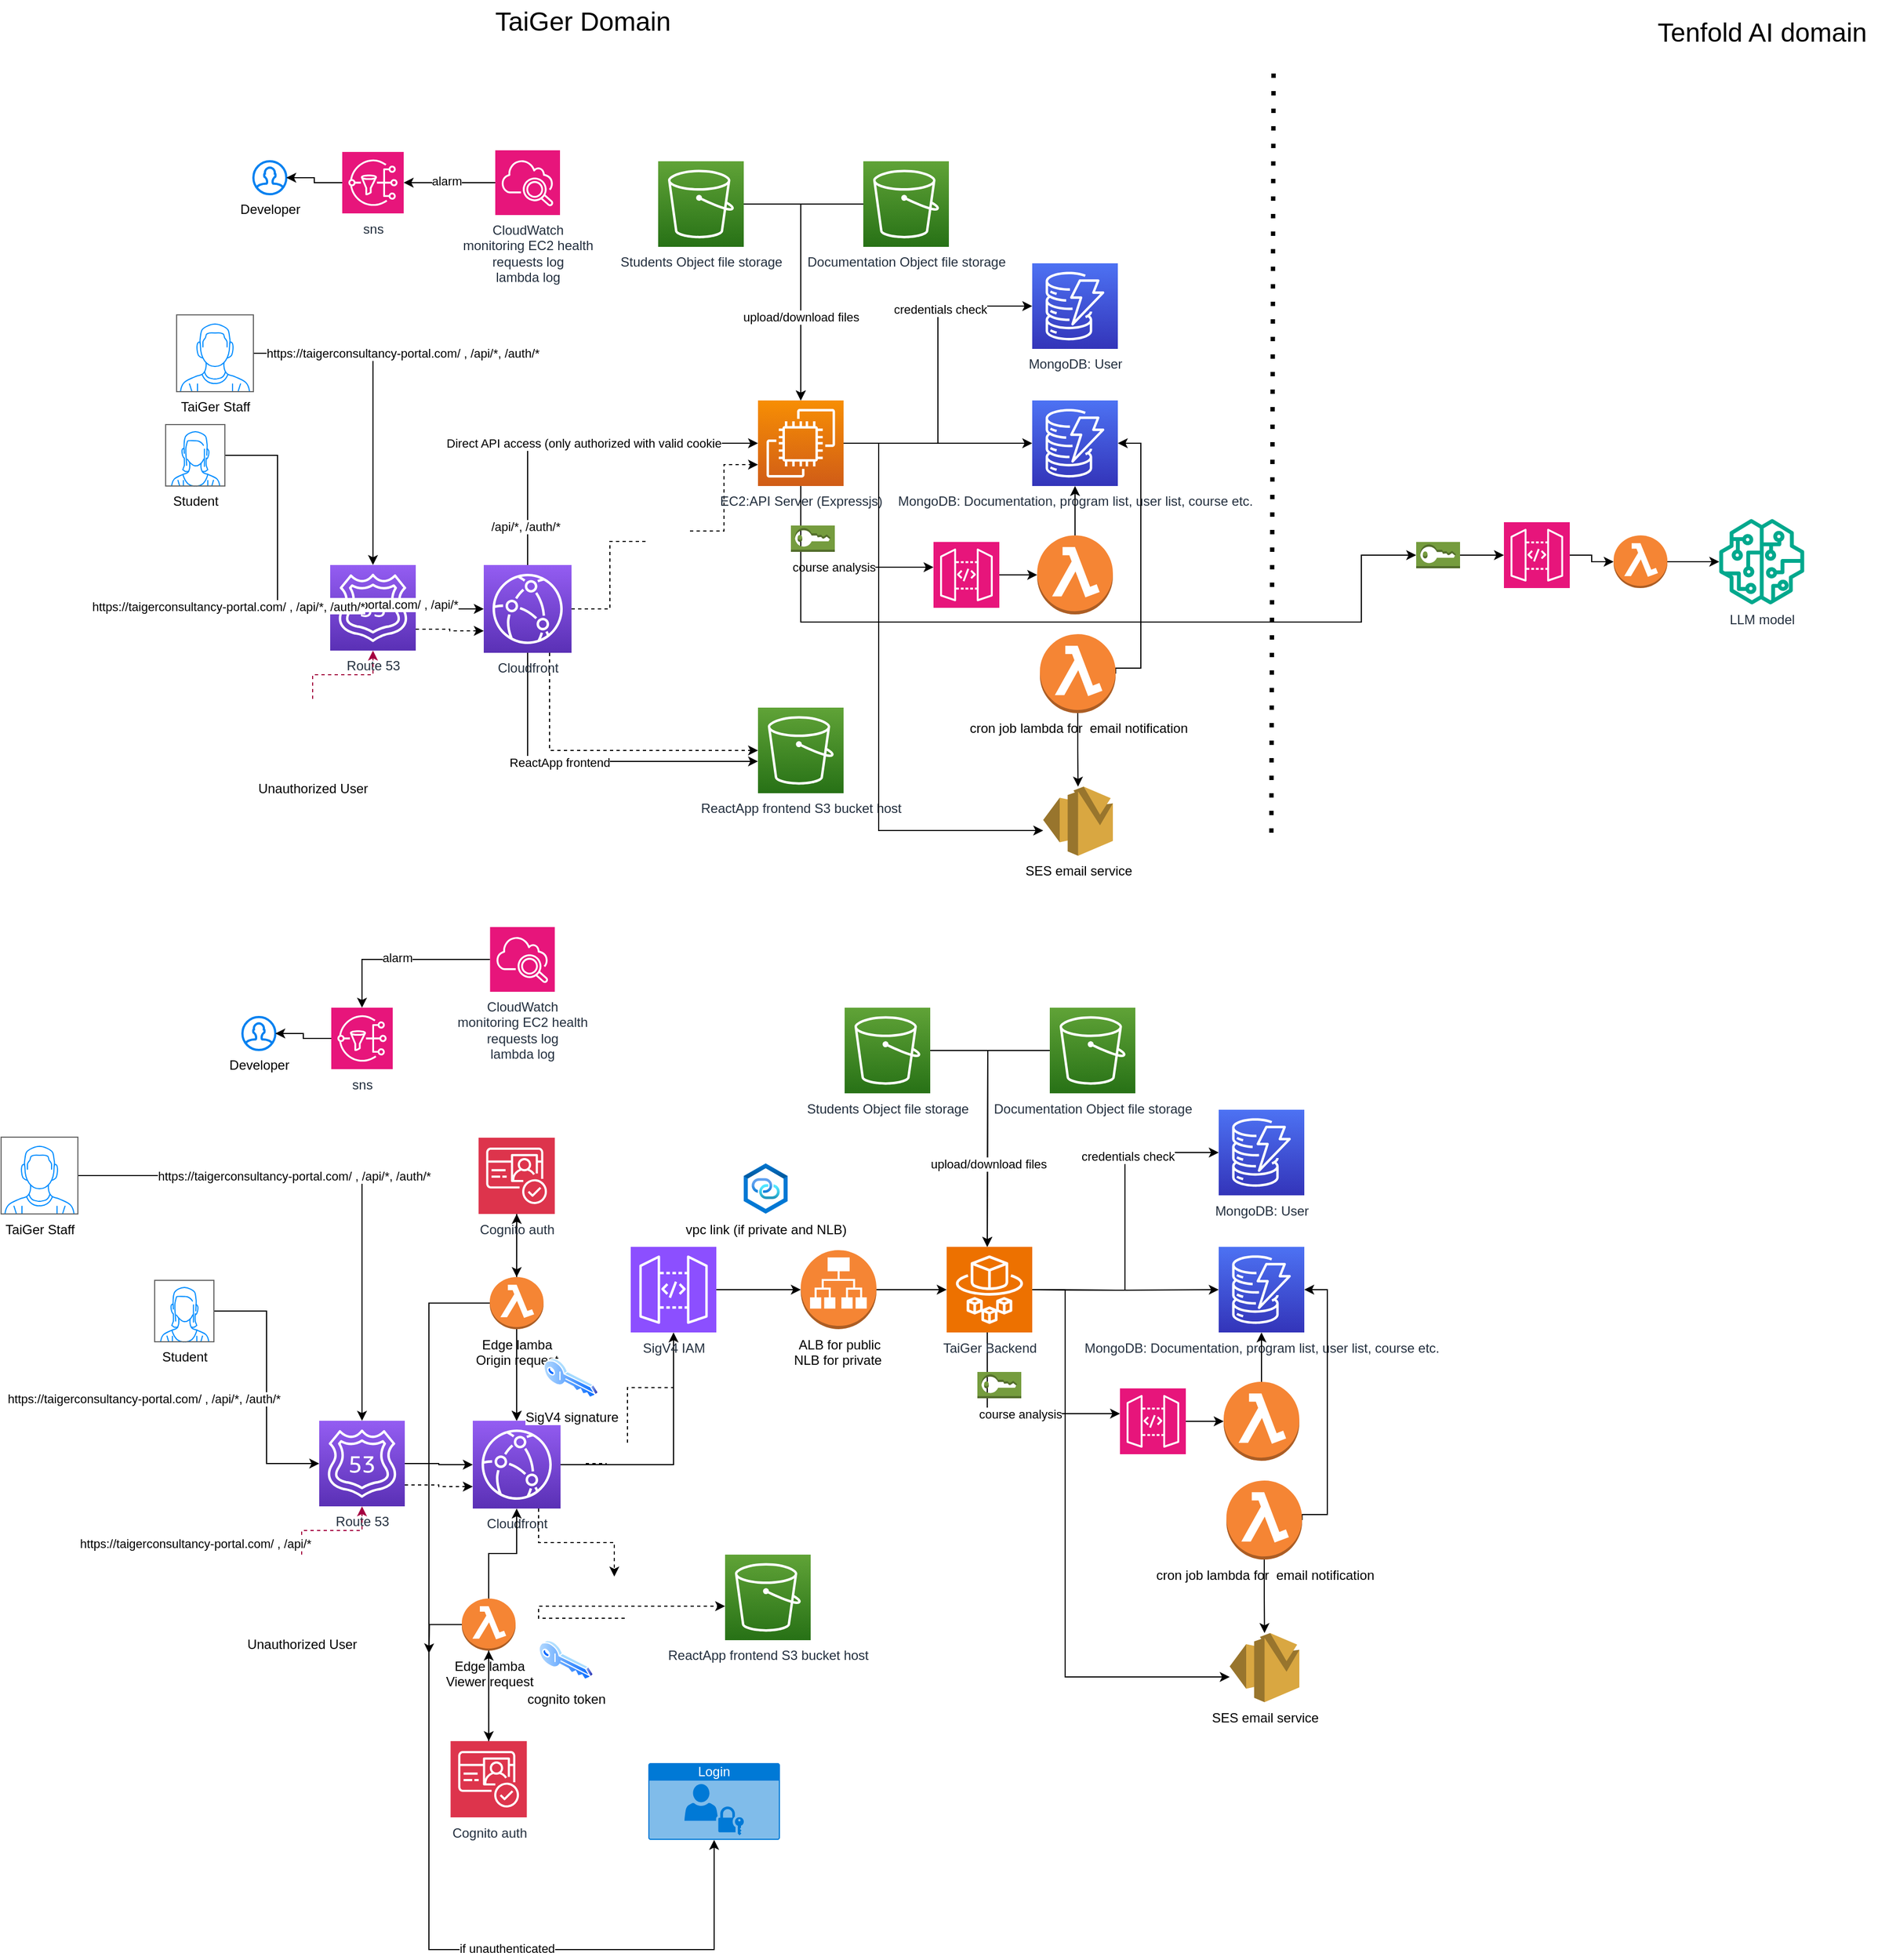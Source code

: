 <mxfile version="26.0.14">
  <diagram id="Ht1M8jgEwFfnCIfOTk4-" name="Page-1">
    <mxGraphModel dx="1687" dy="1695" grid="1" gridSize="10" guides="1" tooltips="1" connect="1" arrows="1" fold="1" page="1" pageScale="1" pageWidth="1169" pageHeight="827" math="0" shadow="0">
      <root>
        <mxCell id="0" />
        <mxCell id="1" parent="0" />
        <mxCell id="UEzPUAAOIrF-is8g5C7q-116" value="ReactApp frontend S3 bucket host" style="outlineConnect=0;fontColor=#232F3E;gradientColor=#60A337;gradientDirection=north;fillColor=#277116;strokeColor=#ffffff;dashed=0;verticalLabelPosition=bottom;verticalAlign=top;align=center;html=1;fontSize=12;fontStyle=0;aspect=fixed;shape=mxgraph.aws4.resourceIcon;resIcon=mxgraph.aws4.s3;labelBackgroundColor=#ffffff;" parent="1" vertex="1">
          <mxGeometry x="700.0" y="568" width="78" height="78" as="geometry" />
        </mxCell>
        <mxCell id="OcmlPcqPWIz-EF-BsSO0-9" style="edgeStyle=orthogonalEdgeStyle;rounded=0;orthogonalLoop=1;jettySize=auto;html=1;entryX=0;entryY=0.5;entryDx=0;entryDy=0;entryPerimeter=0;" parent="1" source="EKNRf_62j4KvlHBMA2hY-2" target="OcmlPcqPWIz-EF-BsSO0-1" edge="1">
          <mxGeometry relative="1" as="geometry">
            <Array as="points">
              <mxPoint x="490" y="328" />
              <mxPoint x="615" y="328" />
              <mxPoint x="615" y="327" />
            </Array>
          </mxGeometry>
        </mxCell>
        <mxCell id="OcmlPcqPWIz-EF-BsSO0-10" value="Direct API access (only authorized with valid cookie" style="edgeLabel;html=1;align=center;verticalAlign=middle;resizable=0;points=[];" parent="OcmlPcqPWIz-EF-BsSO0-9" vertex="1" connectable="0">
          <mxGeometry x="0.651" y="2" relative="1" as="geometry">
            <mxPoint x="-103" y="2" as="offset" />
          </mxGeometry>
        </mxCell>
        <mxCell id="OcmlPcqPWIz-EF-BsSO0-33" value="/api/*, /auth/*" style="edgeLabel;html=1;align=center;verticalAlign=middle;resizable=0;points=[];" parent="OcmlPcqPWIz-EF-BsSO0-9" vertex="1" connectable="0">
          <mxGeometry x="-0.782" y="2" relative="1" as="geometry">
            <mxPoint as="offset" />
          </mxGeometry>
        </mxCell>
        <mxCell id="OcmlPcqPWIz-EF-BsSO0-11" style="edgeStyle=orthogonalEdgeStyle;rounded=0;orthogonalLoop=1;jettySize=auto;html=1;entryX=0;entryY=0.628;entryDx=0;entryDy=0;entryPerimeter=0;" parent="1" source="EKNRf_62j4KvlHBMA2hY-2" target="UEzPUAAOIrF-is8g5C7q-116" edge="1">
          <mxGeometry relative="1" as="geometry">
            <Array as="points">
              <mxPoint x="490" y="617" />
            </Array>
          </mxGeometry>
        </mxCell>
        <mxCell id="OcmlPcqPWIz-EF-BsSO0-12" value="ReactApp frontend" style="edgeLabel;html=1;align=center;verticalAlign=middle;resizable=0;points=[];" parent="OcmlPcqPWIz-EF-BsSO0-11" vertex="1" connectable="0">
          <mxGeometry x="-0.172" y="-1" relative="1" as="geometry">
            <mxPoint as="offset" />
          </mxGeometry>
        </mxCell>
        <mxCell id="OcmlPcqPWIz-EF-BsSO0-40" style="edgeStyle=orthogonalEdgeStyle;rounded=0;orthogonalLoop=1;jettySize=auto;html=1;entryX=0;entryY=0.75;entryDx=0;entryDy=0;entryPerimeter=0;dashed=1;startArrow=none;" parent="1" source="OcmlPcqPWIz-EF-BsSO0-41" target="OcmlPcqPWIz-EF-BsSO0-1" edge="1">
          <mxGeometry relative="1" as="geometry" />
        </mxCell>
        <mxCell id="OcmlPcqPWIz-EF-BsSO0-43" style="edgeStyle=orthogonalEdgeStyle;rounded=0;orthogonalLoop=1;jettySize=auto;html=1;dashed=1;exitX=0.75;exitY=1;exitDx=0;exitDy=0;exitPerimeter=0;" parent="1" source="EKNRf_62j4KvlHBMA2hY-2" target="UEzPUAAOIrF-is8g5C7q-116" edge="1">
          <mxGeometry relative="1" as="geometry">
            <Array as="points">
              <mxPoint x="510" y="607" />
            </Array>
          </mxGeometry>
        </mxCell>
        <mxCell id="EKNRf_62j4KvlHBMA2hY-2" value="Cloudfront" style="sketch=0;points=[[0,0,0],[0.25,0,0],[0.5,0,0],[0.75,0,0],[1,0,0],[0,1,0],[0.25,1,0],[0.5,1,0],[0.75,1,0],[1,1,0],[0,0.25,0],[0,0.5,0],[0,0.75,0],[1,0.25,0],[1,0.5,0],[1,0.75,0]];outlineConnect=0;fontColor=#232F3E;gradientColor=#945DF2;gradientDirection=north;fillColor=#5A30B5;strokeColor=#ffffff;dashed=0;verticalLabelPosition=bottom;verticalAlign=top;align=center;html=1;fontSize=12;fontStyle=0;aspect=fixed;shape=mxgraph.aws4.resourceIcon;resIcon=mxgraph.aws4.cloudfront;" parent="1" vertex="1">
          <mxGeometry x="450" y="438" width="80" height="80" as="geometry" />
        </mxCell>
        <mxCell id="OcmlPcqPWIz-EF-BsSO0-14" value="" style="edgeStyle=orthogonalEdgeStyle;rounded=0;orthogonalLoop=1;jettySize=auto;html=1;" parent="1" source="EKNRf_62j4KvlHBMA2hY-9" target="EKNRf_62j4KvlHBMA2hY-2" edge="1">
          <mxGeometry relative="1" as="geometry" />
        </mxCell>
        <mxCell id="OcmlPcqPWIz-EF-BsSO0-38" style="edgeStyle=orthogonalEdgeStyle;rounded=0;orthogonalLoop=1;jettySize=auto;html=1;entryX=0;entryY=0.75;entryDx=0;entryDy=0;entryPerimeter=0;dashed=1;exitX=1;exitY=0.75;exitDx=0;exitDy=0;exitPerimeter=0;" parent="1" source="EKNRf_62j4KvlHBMA2hY-9" target="EKNRf_62j4KvlHBMA2hY-2" edge="1">
          <mxGeometry relative="1" as="geometry" />
        </mxCell>
        <mxCell id="EKNRf_62j4KvlHBMA2hY-9" value="Route 53" style="sketch=0;points=[[0,0,0],[0.25,0,0],[0.5,0,0],[0.75,0,0],[1,0,0],[0,1,0],[0.25,1,0],[0.5,1,0],[0.75,1,0],[1,1,0],[0,0.25,0],[0,0.5,0],[0,0.75,0],[1,0.25,0],[1,0.5,0],[1,0.75,0]];outlineConnect=0;fontColor=#232F3E;gradientColor=#945DF2;gradientDirection=north;fillColor=#5A30B5;strokeColor=#ffffff;dashed=0;verticalLabelPosition=bottom;verticalAlign=top;align=center;html=1;fontSize=12;fontStyle=0;aspect=fixed;shape=mxgraph.aws4.resourceIcon;resIcon=mxgraph.aws4.route_53;" parent="1" vertex="1">
          <mxGeometry x="310" y="438" width="78" height="78" as="geometry" />
        </mxCell>
        <mxCell id="EKNRf_62j4KvlHBMA2hY-10" value="MongoDB: Documentation, program list, user list, course etc." style="sketch=0;points=[[0,0,0],[0.25,0,0],[0.5,0,0],[0.75,0,0],[1,0,0],[0,1,0],[0.25,1,0],[0.5,1,0],[0.75,1,0],[1,1,0],[0,0.25,0],[0,0.5,0],[0,0.75,0],[1,0.25,0],[1,0.5,0],[1,0.75,0]];outlineConnect=0;fontColor=#232F3E;gradientColor=#4D72F3;gradientDirection=north;fillColor=#3334B9;strokeColor=#ffffff;dashed=0;verticalLabelPosition=bottom;verticalAlign=top;align=center;html=1;fontSize=12;fontStyle=0;aspect=fixed;shape=mxgraph.aws4.resourceIcon;resIcon=mxgraph.aws4.dynamodb;" parent="1" vertex="1">
          <mxGeometry x="950" y="288" width="78" height="78" as="geometry" />
        </mxCell>
        <mxCell id="EKNRf_62j4KvlHBMA2hY-16" value="MongoDB: User" style="sketch=0;points=[[0,0,0],[0.25,0,0],[0.5,0,0],[0.75,0,0],[1,0,0],[0,1,0],[0.25,1,0],[0.5,1,0],[0.75,1,0],[1,1,0],[0,0.25,0],[0,0.5,0],[0,0.75,0],[1,0.25,0],[1,0.5,0],[1,0.75,0]];outlineConnect=0;fontColor=#232F3E;gradientColor=#4D72F3;gradientDirection=north;fillColor=#3334B9;strokeColor=#ffffff;dashed=0;verticalLabelPosition=bottom;verticalAlign=top;align=center;html=1;fontSize=12;fontStyle=0;aspect=fixed;shape=mxgraph.aws4.resourceIcon;resIcon=mxgraph.aws4.dynamodb;" parent="1" vertex="1">
          <mxGeometry x="950" y="163" width="78" height="78" as="geometry" />
        </mxCell>
        <mxCell id="OcmlPcqPWIz-EF-BsSO0-19" style="edgeStyle=orthogonalEdgeStyle;rounded=0;orthogonalLoop=1;jettySize=auto;html=1;entryX=0;entryY=0.5;entryDx=0;entryDy=0;entryPerimeter=0;" parent="1" source="OcmlPcqPWIz-EF-BsSO0-1" target="EKNRf_62j4KvlHBMA2hY-16" edge="1">
          <mxGeometry relative="1" as="geometry" />
        </mxCell>
        <mxCell id="OcmlPcqPWIz-EF-BsSO0-27" value="credentials check" style="edgeLabel;html=1;align=center;verticalAlign=middle;resizable=0;points=[];" parent="OcmlPcqPWIz-EF-BsSO0-19" vertex="1" connectable="0">
          <mxGeometry x="0.4" y="-2" relative="1" as="geometry">
            <mxPoint as="offset" />
          </mxGeometry>
        </mxCell>
        <mxCell id="OcmlPcqPWIz-EF-BsSO0-20" style="edgeStyle=orthogonalEdgeStyle;rounded=0;orthogonalLoop=1;jettySize=auto;html=1;" parent="1" source="OcmlPcqPWIz-EF-BsSO0-1" target="EKNRf_62j4KvlHBMA2hY-10" edge="1">
          <mxGeometry relative="1" as="geometry" />
        </mxCell>
        <mxCell id="5kA2p8kBiwWcajlCH3lN-9" style="edgeStyle=orthogonalEdgeStyle;rounded=0;orthogonalLoop=1;jettySize=auto;html=1;" parent="1" source="OcmlPcqPWIz-EF-BsSO0-1" target="5kA2p8kBiwWcajlCH3lN-6" edge="1">
          <mxGeometry relative="1" as="geometry">
            <Array as="points">
              <mxPoint x="739" y="440" />
            </Array>
          </mxGeometry>
        </mxCell>
        <mxCell id="5kA2p8kBiwWcajlCH3lN-11" value="course analysis" style="edgeLabel;html=1;align=center;verticalAlign=middle;resizable=0;points=[];" parent="5kA2p8kBiwWcajlCH3lN-9" vertex="1" connectable="0">
          <mxGeometry x="0.061" relative="1" as="geometry">
            <mxPoint as="offset" />
          </mxGeometry>
        </mxCell>
        <mxCell id="5kA2p8kBiwWcajlCH3lN-21" style="edgeStyle=orthogonalEdgeStyle;rounded=0;orthogonalLoop=1;jettySize=auto;html=1;" parent="1" source="OcmlPcqPWIz-EF-BsSO0-1" target="5kA2p8kBiwWcajlCH3lN-20" edge="1">
          <mxGeometry relative="1" as="geometry">
            <Array as="points">
              <mxPoint x="739" y="490" />
              <mxPoint x="1250" y="490" />
              <mxPoint x="1250" y="429" />
            </Array>
          </mxGeometry>
        </mxCell>
        <mxCell id="OcmlPcqPWIz-EF-BsSO0-1" value="EC2:API Server (Expressjs)" style="sketch=0;points=[[0,0,0],[0.25,0,0],[0.5,0,0],[0.75,0,0],[1,0,0],[0,1,0],[0.25,1,0],[0.5,1,0],[0.75,1,0],[1,1,0],[0,0.25,0],[0,0.5,0],[0,0.75,0],[1,0.25,0],[1,0.5,0],[1,0.75,0]];outlineConnect=0;fontColor=#232F3E;gradientColor=#F78E04;gradientDirection=north;fillColor=#D05C17;strokeColor=#ffffff;dashed=0;verticalLabelPosition=bottom;verticalAlign=top;align=center;html=1;fontSize=12;fontStyle=0;aspect=fixed;shape=mxgraph.aws4.resourceIcon;resIcon=mxgraph.aws4.ec2;" parent="1" vertex="1">
          <mxGeometry x="700" y="288" width="78" height="78" as="geometry" />
        </mxCell>
        <mxCell id="OcmlPcqPWIz-EF-BsSO0-16" style="rounded=0;orthogonalLoop=1;jettySize=auto;html=1;fillColor=#d80073;strokeColor=#A50040;edgeStyle=orthogonalEdgeStyle;dashed=1;" parent="1" source="OcmlPcqPWIz-EF-BsSO0-37" target="EKNRf_62j4KvlHBMA2hY-9" edge="1">
          <mxGeometry relative="1" as="geometry">
            <mxPoint x="200" y="658" as="sourcePoint" />
          </mxGeometry>
        </mxCell>
        <mxCell id="OcmlPcqPWIz-EF-BsSO0-30" value="https://taigerconsultancy-portal.com/ , /api/*" style="edgeLabel;html=1;align=center;verticalAlign=middle;resizable=0;points=[];" parent="OcmlPcqPWIz-EF-BsSO0-16" vertex="1" connectable="0">
          <mxGeometry x="-0.223" y="-2" relative="1" as="geometry">
            <mxPoint x="10" y="-66" as="offset" />
          </mxGeometry>
        </mxCell>
        <mxCell id="OcmlPcqPWIz-EF-BsSO0-15" style="edgeStyle=orthogonalEdgeStyle;rounded=0;orthogonalLoop=1;jettySize=auto;html=1;entryX=0.5;entryY=0;entryDx=0;entryDy=0;entryPerimeter=0;" parent="1" source="OcmlPcqPWIz-EF-BsSO0-4" target="EKNRf_62j4KvlHBMA2hY-9" edge="1">
          <mxGeometry relative="1" as="geometry" />
        </mxCell>
        <mxCell id="OcmlPcqPWIz-EF-BsSO0-28" value="https://taigerconsultancy-portal.com/ , /api/*, /auth/*" style="edgeLabel;html=1;align=center;verticalAlign=middle;resizable=0;points=[];" parent="OcmlPcqPWIz-EF-BsSO0-15" vertex="1" connectable="0">
          <mxGeometry x="-0.324" relative="1" as="geometry">
            <mxPoint x="34" as="offset" />
          </mxGeometry>
        </mxCell>
        <mxCell id="OcmlPcqPWIz-EF-BsSO0-4" value="TaiGer Staff" style="verticalLabelPosition=bottom;shadow=0;dashed=0;align=center;html=1;verticalAlign=top;strokeWidth=1;shape=mxgraph.mockup.containers.userMale;strokeColor=#666666;strokeColor2=#008cff;" parent="1" vertex="1">
          <mxGeometry x="170" y="210" width="70" height="70" as="geometry" />
        </mxCell>
        <mxCell id="OcmlPcqPWIz-EF-BsSO0-13" value="" style="edgeStyle=orthogonalEdgeStyle;rounded=0;orthogonalLoop=1;jettySize=auto;html=1;entryX=0;entryY=0.5;entryDx=0;entryDy=0;entryPerimeter=0;" parent="1" source="OcmlPcqPWIz-EF-BsSO0-5" target="EKNRf_62j4KvlHBMA2hY-9" edge="1">
          <mxGeometry relative="1" as="geometry">
            <mxPoint x="20" y="518" as="sourcePoint" />
            <mxPoint x="210" y="597" as="targetPoint" />
          </mxGeometry>
        </mxCell>
        <mxCell id="OcmlPcqPWIz-EF-BsSO0-29" value="https://taigerconsultancy-portal.com/ , /api/*, /auth/*" style="edgeLabel;html=1;align=center;verticalAlign=middle;resizable=0;points=[];" parent="OcmlPcqPWIz-EF-BsSO0-13" vertex="1" connectable="0">
          <mxGeometry x="-0.261" y="-2" relative="1" as="geometry">
            <mxPoint x="-43" y="99" as="offset" />
          </mxGeometry>
        </mxCell>
        <mxCell id="OcmlPcqPWIz-EF-BsSO0-5" value="Student" style="verticalLabelPosition=bottom;shadow=0;dashed=0;align=center;html=1;verticalAlign=top;strokeWidth=1;shape=mxgraph.mockup.containers.userFemale;strokeColor=#666666;strokeColor2=#008cff;" parent="1" vertex="1">
          <mxGeometry x="160" y="310" width="54" height="56" as="geometry" />
        </mxCell>
        <mxCell id="OcmlPcqPWIz-EF-BsSO0-24" style="edgeStyle=orthogonalEdgeStyle;rounded=0;orthogonalLoop=1;jettySize=auto;html=1;" parent="1" source="OcmlPcqPWIz-EF-BsSO0-21" target="OcmlPcqPWIz-EF-BsSO0-1" edge="1">
          <mxGeometry relative="1" as="geometry" />
        </mxCell>
        <mxCell id="OcmlPcqPWIz-EF-BsSO0-21" value="Students Object file storage" style="outlineConnect=0;fontColor=#232F3E;gradientColor=#60A337;gradientDirection=north;fillColor=#277116;strokeColor=#ffffff;dashed=0;verticalLabelPosition=bottom;verticalAlign=top;align=center;html=1;fontSize=12;fontStyle=0;aspect=fixed;shape=mxgraph.aws4.resourceIcon;resIcon=mxgraph.aws4.s3;labelBackgroundColor=#ffffff;" parent="1" vertex="1">
          <mxGeometry x="609.0" y="70" width="78" height="78" as="geometry" />
        </mxCell>
        <mxCell id="OcmlPcqPWIz-EF-BsSO0-32" style="edgeStyle=orthogonalEdgeStyle;rounded=0;orthogonalLoop=1;jettySize=auto;html=1;" parent="1" source="OcmlPcqPWIz-EF-BsSO0-31" target="OcmlPcqPWIz-EF-BsSO0-1" edge="1">
          <mxGeometry relative="1" as="geometry" />
        </mxCell>
        <mxCell id="OcmlPcqPWIz-EF-BsSO0-35" value="upload/download files" style="edgeLabel;html=1;align=center;verticalAlign=middle;resizable=0;points=[];" parent="OcmlPcqPWIz-EF-BsSO0-32" vertex="1" connectable="0">
          <mxGeometry x="0.125" y="-3" relative="1" as="geometry">
            <mxPoint x="3" y="27" as="offset" />
          </mxGeometry>
        </mxCell>
        <mxCell id="OcmlPcqPWIz-EF-BsSO0-31" value="Documentation Object file storage" style="outlineConnect=0;fontColor=#232F3E;gradientColor=#60A337;gradientDirection=north;fillColor=#277116;strokeColor=#ffffff;dashed=0;verticalLabelPosition=bottom;verticalAlign=top;align=center;html=1;fontSize=12;fontStyle=0;aspect=fixed;shape=mxgraph.aws4.resourceIcon;resIcon=mxgraph.aws4.s3;labelBackgroundColor=#ffffff;" parent="1" vertex="1">
          <mxGeometry x="796.0" y="70" width="78" height="78" as="geometry" />
        </mxCell>
        <mxCell id="OcmlPcqPWIz-EF-BsSO0-37" value="Unauthorized User" style="shape=image;html=1;verticalAlign=top;verticalLabelPosition=bottom;labelBackgroundColor=#ffffff;imageAspect=0;aspect=fixed;image=https://cdn0.iconfinder.com/data/icons/kameleon-free-pack/110/Hacker-128.png" parent="1" vertex="1">
          <mxGeometry x="260" y="560" width="68" height="68" as="geometry" />
        </mxCell>
        <mxCell id="OcmlPcqPWIz-EF-BsSO0-41" value="" style="shape=image;html=1;verticalAlign=top;verticalLabelPosition=bottom;labelBackgroundColor=#ffffff;imageAspect=0;aspect=fixed;image=https://cdn0.iconfinder.com/data/icons/security-double-color-red-and-black-vol-1/52/block__stop__private__blocked-128.png" parent="1" vertex="1">
          <mxGeometry x="600" y="388" width="38" height="38" as="geometry" />
        </mxCell>
        <mxCell id="OcmlPcqPWIz-EF-BsSO0-42" value="" style="edgeStyle=orthogonalEdgeStyle;rounded=0;orthogonalLoop=1;jettySize=auto;html=1;entryX=0;entryY=0.75;entryDx=0;entryDy=0;entryPerimeter=0;dashed=1;endArrow=none;" parent="1" source="EKNRf_62j4KvlHBMA2hY-2" target="OcmlPcqPWIz-EF-BsSO0-41" edge="1">
          <mxGeometry relative="1" as="geometry">
            <mxPoint x="530" y="478" as="sourcePoint" />
            <mxPoint x="700" y="346.5" as="targetPoint" />
          </mxGeometry>
        </mxCell>
        <mxCell id="5kA2p8kBiwWcajlCH3lN-4" value="" style="edgeStyle=orthogonalEdgeStyle;rounded=0;orthogonalLoop=1;jettySize=auto;html=1;" parent="1" source="5kA2p8kBiwWcajlCH3lN-1" target="EKNRf_62j4KvlHBMA2hY-10" edge="1">
          <mxGeometry relative="1" as="geometry" />
        </mxCell>
        <mxCell id="5kA2p8kBiwWcajlCH3lN-1" value="" style="outlineConnect=0;dashed=0;verticalLabelPosition=bottom;verticalAlign=top;align=center;html=1;shape=mxgraph.aws3.lambda_function;fillColor=#F58534;gradientColor=none;" parent="1" vertex="1">
          <mxGeometry x="954.5" y="411" width="69" height="72" as="geometry" />
        </mxCell>
        <mxCell id="5kA2p8kBiwWcajlCH3lN-14" style="edgeStyle=orthogonalEdgeStyle;rounded=0;orthogonalLoop=1;jettySize=auto;html=1;exitX=1;exitY=0.5;exitDx=0;exitDy=0;exitPerimeter=0;" parent="1" source="5kA2p8kBiwWcajlCH3lN-5" target="EKNRf_62j4KvlHBMA2hY-10" edge="1">
          <mxGeometry relative="1" as="geometry">
            <Array as="points">
              <mxPoint x="1049" y="532" />
              <mxPoint x="1049" y="327" />
            </Array>
          </mxGeometry>
        </mxCell>
        <mxCell id="5kA2p8kBiwWcajlCH3lN-34" value="" style="edgeStyle=orthogonalEdgeStyle;rounded=0;orthogonalLoop=1;jettySize=auto;html=1;" parent="1" source="5kA2p8kBiwWcajlCH3lN-5" target="5kA2p8kBiwWcajlCH3lN-32" edge="1">
          <mxGeometry relative="1" as="geometry" />
        </mxCell>
        <mxCell id="5kA2p8kBiwWcajlCH3lN-5" value="cron job lambda for&amp;nbsp; email notification&lt;div&gt;&lt;br&gt;&lt;/div&gt;" style="outlineConnect=0;dashed=0;verticalLabelPosition=bottom;verticalAlign=top;align=center;html=1;shape=mxgraph.aws3.lambda_function;fillColor=#F58534;gradientColor=none;" parent="1" vertex="1">
          <mxGeometry x="957" y="501" width="69" height="72" as="geometry" />
        </mxCell>
        <mxCell id="5kA2p8kBiwWcajlCH3lN-10" style="edgeStyle=orthogonalEdgeStyle;rounded=0;orthogonalLoop=1;jettySize=auto;html=1;" parent="1" source="5kA2p8kBiwWcajlCH3lN-6" target="5kA2p8kBiwWcajlCH3lN-1" edge="1">
          <mxGeometry relative="1" as="geometry" />
        </mxCell>
        <mxCell id="5kA2p8kBiwWcajlCH3lN-6" value="" style="sketch=0;points=[[0,0,0],[0.25,0,0],[0.5,0,0],[0.75,0,0],[1,0,0],[0,1,0],[0.25,1,0],[0.5,1,0],[0.75,1,0],[1,1,0],[0,0.25,0],[0,0.5,0],[0,0.75,0],[1,0.25,0],[1,0.5,0],[1,0.75,0]];outlineConnect=0;fontColor=#232F3E;fillColor=#E7157B;strokeColor=#ffffff;dashed=0;verticalLabelPosition=bottom;verticalAlign=top;align=center;html=1;fontSize=12;fontStyle=0;aspect=fixed;shape=mxgraph.aws4.resourceIcon;resIcon=mxgraph.aws4.api_gateway;" parent="1" vertex="1">
          <mxGeometry x="860" y="417" width="60" height="60" as="geometry" />
        </mxCell>
        <mxCell id="5kA2p8kBiwWcajlCH3lN-33" style="edgeStyle=orthogonalEdgeStyle;rounded=0;orthogonalLoop=1;jettySize=auto;html=1;" parent="1" source="OcmlPcqPWIz-EF-BsSO0-1" target="5kA2p8kBiwWcajlCH3lN-32" edge="1">
          <mxGeometry relative="1" as="geometry">
            <Array as="points">
              <mxPoint x="810" y="327" />
              <mxPoint x="810" y="680" />
            </Array>
          </mxGeometry>
        </mxCell>
        <mxCell id="5kA2p8kBiwWcajlCH3lN-12" value="" style="outlineConnect=0;dashed=0;verticalLabelPosition=bottom;verticalAlign=top;align=center;html=1;shape=mxgraph.aws3.sts;fillColor=#759C3E;gradientColor=none;" parent="1" vertex="1">
          <mxGeometry x="730" y="402" width="40" height="24" as="geometry" />
        </mxCell>
        <mxCell id="5kA2p8kBiwWcajlCH3lN-15" value="" style="endArrow=none;dashed=1;html=1;dashPattern=1 3;strokeWidth=4;rounded=0;" parent="1" edge="1">
          <mxGeometry width="50" height="50" relative="1" as="geometry">
            <mxPoint x="1168" y="682" as="sourcePoint" />
            <mxPoint x="1170" y="-20" as="targetPoint" />
          </mxGeometry>
        </mxCell>
        <mxCell id="5kA2p8kBiwWcajlCH3lN-16" value="&lt;font style=&quot;font-size: 24px;&quot;&gt;TaiGer Domain&lt;/font&gt;" style="text;html=1;align=center;verticalAlign=middle;resizable=0;points=[];autosize=1;strokeColor=none;fillColor=none;" parent="1" vertex="1">
          <mxGeometry x="450" y="-77" width="180" height="40" as="geometry" />
        </mxCell>
        <mxCell id="5kA2p8kBiwWcajlCH3lN-17" value="&lt;font style=&quot;font-size: 24px;&quot;&gt;Tenfold AI domain&lt;/font&gt;" style="text;html=1;align=center;verticalAlign=middle;resizable=0;points=[];autosize=1;strokeColor=none;fillColor=none;" parent="1" vertex="1">
          <mxGeometry x="1510" y="-67" width="210" height="40" as="geometry" />
        </mxCell>
        <mxCell id="5kA2p8kBiwWcajlCH3lN-29" value="" style="edgeStyle=orthogonalEdgeStyle;rounded=0;orthogonalLoop=1;jettySize=auto;html=1;" parent="1" source="5kA2p8kBiwWcajlCH3lN-20" target="5kA2p8kBiwWcajlCH3lN-23" edge="1">
          <mxGeometry relative="1" as="geometry" />
        </mxCell>
        <mxCell id="5kA2p8kBiwWcajlCH3lN-20" value="" style="outlineConnect=0;dashed=0;verticalLabelPosition=bottom;verticalAlign=top;align=center;html=1;shape=mxgraph.aws3.sts;fillColor=#759C3E;gradientColor=none;" parent="1" vertex="1">
          <mxGeometry x="1300" y="417" width="40" height="24" as="geometry" />
        </mxCell>
        <mxCell id="5kA2p8kBiwWcajlCH3lN-27" value="" style="edgeStyle=orthogonalEdgeStyle;rounded=0;orthogonalLoop=1;jettySize=auto;html=1;" parent="1" source="5kA2p8kBiwWcajlCH3lN-23" target="5kA2p8kBiwWcajlCH3lN-25" edge="1">
          <mxGeometry relative="1" as="geometry" />
        </mxCell>
        <mxCell id="5kA2p8kBiwWcajlCH3lN-23" value="" style="sketch=0;points=[[0,0,0],[0.25,0,0],[0.5,0,0],[0.75,0,0],[1,0,0],[0,1,0],[0.25,1,0],[0.5,1,0],[0.75,1,0],[1,1,0],[0,0.25,0],[0,0.5,0],[0,0.75,0],[1,0.25,0],[1,0.5,0],[1,0.75,0]];outlineConnect=0;fontColor=#232F3E;fillColor=#E7157B;strokeColor=#ffffff;dashed=0;verticalLabelPosition=bottom;verticalAlign=top;align=center;html=1;fontSize=12;fontStyle=0;aspect=fixed;shape=mxgraph.aws4.resourceIcon;resIcon=mxgraph.aws4.api_gateway;" parent="1" vertex="1">
          <mxGeometry x="1380" y="399" width="60" height="60" as="geometry" />
        </mxCell>
        <mxCell id="5kA2p8kBiwWcajlCH3lN-30" value="" style="edgeStyle=orthogonalEdgeStyle;rounded=0;orthogonalLoop=1;jettySize=auto;html=1;" parent="1" source="5kA2p8kBiwWcajlCH3lN-25" target="5kA2p8kBiwWcajlCH3lN-26" edge="1">
          <mxGeometry relative="1" as="geometry" />
        </mxCell>
        <mxCell id="5kA2p8kBiwWcajlCH3lN-25" value="" style="outlineConnect=0;dashed=0;verticalLabelPosition=bottom;verticalAlign=top;align=center;html=1;shape=mxgraph.aws3.lambda_function;fillColor=#F58534;gradientColor=none;" parent="1" vertex="1">
          <mxGeometry x="1480" y="411" width="49" height="48" as="geometry" />
        </mxCell>
        <mxCell id="5kA2p8kBiwWcajlCH3lN-26" value="LLM model&lt;div&gt;&lt;br&gt;&lt;/div&gt;" style="sketch=0;outlineConnect=0;fontColor=#232F3E;gradientColor=none;fillColor=#01A88D;strokeColor=none;dashed=0;verticalLabelPosition=bottom;verticalAlign=top;align=center;html=1;fontSize=12;fontStyle=0;aspect=fixed;pointerEvents=1;shape=mxgraph.aws4.sagemaker_model;" parent="1" vertex="1">
          <mxGeometry x="1576" y="396" width="78" height="78" as="geometry" />
        </mxCell>
        <mxCell id="5kA2p8kBiwWcajlCH3lN-37" value="" style="edgeStyle=orthogonalEdgeStyle;rounded=0;orthogonalLoop=1;jettySize=auto;html=1;" parent="1" source="5kA2p8kBiwWcajlCH3lN-31" target="5kA2p8kBiwWcajlCH3lN-36" edge="1">
          <mxGeometry relative="1" as="geometry" />
        </mxCell>
        <mxCell id="5kA2p8kBiwWcajlCH3lN-38" value="alarm" style="edgeLabel;html=1;align=center;verticalAlign=middle;resizable=0;points=[];" parent="5kA2p8kBiwWcajlCH3lN-37" vertex="1" connectable="0">
          <mxGeometry x="0.06" y="-2" relative="1" as="geometry">
            <mxPoint as="offset" />
          </mxGeometry>
        </mxCell>
        <mxCell id="5kA2p8kBiwWcajlCH3lN-31" value="CloudWatch&lt;div&gt;monitoring EC2 health&lt;/div&gt;&lt;div&gt;requests log&lt;/div&gt;&lt;div&gt;lambda log&lt;/div&gt;" style="sketch=0;points=[[0,0,0],[0.25,0,0],[0.5,0,0],[0.75,0,0],[1,0,0],[0,1,0],[0.25,1,0],[0.5,1,0],[0.75,1,0],[1,1,0],[0,0.25,0],[0,0.5,0],[0,0.75,0],[1,0.25,0],[1,0.5,0],[1,0.75,0]];points=[[0,0,0],[0.25,0,0],[0.5,0,0],[0.75,0,0],[1,0,0],[0,1,0],[0.25,1,0],[0.5,1,0],[0.75,1,0],[1,1,0],[0,0.25,0],[0,0.5,0],[0,0.75,0],[1,0.25,0],[1,0.5,0],[1,0.75,0]];outlineConnect=0;fontColor=#232F3E;fillColor=#E7157B;strokeColor=#ffffff;dashed=0;verticalLabelPosition=bottom;verticalAlign=top;align=center;html=1;fontSize=12;fontStyle=0;aspect=fixed;shape=mxgraph.aws4.resourceIcon;resIcon=mxgraph.aws4.cloudwatch_2;" parent="1" vertex="1">
          <mxGeometry x="460.5" y="60" width="59" height="59" as="geometry" />
        </mxCell>
        <mxCell id="5kA2p8kBiwWcajlCH3lN-32" value="SES email service&lt;div&gt;&lt;br&gt;&lt;/div&gt;" style="outlineConnect=0;dashed=0;verticalLabelPosition=bottom;verticalAlign=top;align=center;html=1;shape=mxgraph.aws3.ses;fillColor=#D9A741;gradientColor=none;" parent="1" vertex="1">
          <mxGeometry x="960" y="640" width="63.5" height="63" as="geometry" />
        </mxCell>
        <mxCell id="5kA2p8kBiwWcajlCH3lN-35" value="Developer" style="html=1;verticalLabelPosition=bottom;align=center;labelBackgroundColor=#ffffff;verticalAlign=top;strokeWidth=2;strokeColor=#0080F0;shadow=0;dashed=0;shape=mxgraph.ios7.icons.user;" parent="1" vertex="1">
          <mxGeometry x="240" y="70" width="30" height="30" as="geometry" />
        </mxCell>
        <mxCell id="5kA2p8kBiwWcajlCH3lN-39" value="" style="edgeStyle=orthogonalEdgeStyle;rounded=0;orthogonalLoop=1;jettySize=auto;html=1;" parent="1" source="5kA2p8kBiwWcajlCH3lN-36" target="5kA2p8kBiwWcajlCH3lN-35" edge="1">
          <mxGeometry relative="1" as="geometry" />
        </mxCell>
        <mxCell id="5kA2p8kBiwWcajlCH3lN-36" value="sns&lt;div&gt;&lt;br&gt;&lt;/div&gt;" style="sketch=0;points=[[0,0,0],[0.25,0,0],[0.5,0,0],[0.75,0,0],[1,0,0],[0,1,0],[0.25,1,0],[0.5,1,0],[0.75,1,0],[1,1,0],[0,0.25,0],[0,0.5,0],[0,0.75,0],[1,0.25,0],[1,0.5,0],[1,0.75,0]];outlineConnect=0;fontColor=#232F3E;fillColor=#E7157B;strokeColor=#ffffff;dashed=0;verticalLabelPosition=bottom;verticalAlign=top;align=center;html=1;fontSize=12;fontStyle=0;aspect=fixed;shape=mxgraph.aws4.resourceIcon;resIcon=mxgraph.aws4.sns;" parent="1" vertex="1">
          <mxGeometry x="321" y="61.5" width="56" height="56" as="geometry" />
        </mxCell>
        <mxCell id="gZ7TdHpaOGm3EWB-BkZq-1" value="ReactApp frontend S3 bucket host" style="outlineConnect=0;fontColor=#232F3E;gradientColor=#60A337;gradientDirection=north;fillColor=#277116;strokeColor=#ffffff;dashed=0;verticalLabelPosition=bottom;verticalAlign=top;align=center;html=1;fontSize=12;fontStyle=0;aspect=fixed;shape=mxgraph.aws4.resourceIcon;resIcon=mxgraph.aws4.s3;labelBackgroundColor=#ffffff;" vertex="1" parent="1">
          <mxGeometry x="670.0" y="1340" width="78" height="78" as="geometry" />
        </mxCell>
        <mxCell id="gZ7TdHpaOGm3EWB-BkZq-8" style="edgeStyle=orthogonalEdgeStyle;rounded=0;orthogonalLoop=1;jettySize=auto;html=1;dashed=1;exitX=0.75;exitY=1;exitDx=0;exitDy=0;exitPerimeter=0;" edge="1" parent="1" source="gZ7TdHpaOGm3EWB-BkZq-80" target="gZ7TdHpaOGm3EWB-BkZq-1">
          <mxGeometry relative="1" as="geometry">
            <Array as="points">
              <mxPoint x="500" y="1387" />
            </Array>
          </mxGeometry>
        </mxCell>
        <mxCell id="gZ7TdHpaOGm3EWB-BkZq-63" style="edgeStyle=orthogonalEdgeStyle;rounded=0;orthogonalLoop=1;jettySize=auto;html=1;" edge="1" parent="1" source="gZ7TdHpaOGm3EWB-BkZq-9" target="gZ7TdHpaOGm3EWB-BkZq-56">
          <mxGeometry relative="1" as="geometry" />
        </mxCell>
        <mxCell id="gZ7TdHpaOGm3EWB-BkZq-9" value="Cloudfront" style="sketch=0;points=[[0,0,0],[0.25,0,0],[0.5,0,0],[0.75,0,0],[1,0,0],[0,1,0],[0.25,1,0],[0.5,1,0],[0.75,1,0],[1,1,0],[0,0.25,0],[0,0.5,0],[0,0.75,0],[1,0.25,0],[1,0.5,0],[1,0.75,0]];outlineConnect=0;fontColor=#232F3E;gradientColor=#945DF2;gradientDirection=north;fillColor=#5A30B5;strokeColor=#ffffff;dashed=0;verticalLabelPosition=bottom;verticalAlign=top;align=center;html=1;fontSize=12;fontStyle=0;aspect=fixed;shape=mxgraph.aws4.resourceIcon;resIcon=mxgraph.aws4.cloudfront;" vertex="1" parent="1">
          <mxGeometry x="440" y="1218" width="80" height="80" as="geometry" />
        </mxCell>
        <mxCell id="gZ7TdHpaOGm3EWB-BkZq-10" value="" style="edgeStyle=orthogonalEdgeStyle;rounded=0;orthogonalLoop=1;jettySize=auto;html=1;" edge="1" parent="1" source="gZ7TdHpaOGm3EWB-BkZq-12" target="gZ7TdHpaOGm3EWB-BkZq-9">
          <mxGeometry relative="1" as="geometry" />
        </mxCell>
        <mxCell id="gZ7TdHpaOGm3EWB-BkZq-11" style="edgeStyle=orthogonalEdgeStyle;rounded=0;orthogonalLoop=1;jettySize=auto;html=1;entryX=0;entryY=0.75;entryDx=0;entryDy=0;entryPerimeter=0;dashed=1;exitX=1;exitY=0.75;exitDx=0;exitDy=0;exitPerimeter=0;" edge="1" parent="1" source="gZ7TdHpaOGm3EWB-BkZq-12" target="gZ7TdHpaOGm3EWB-BkZq-9">
          <mxGeometry relative="1" as="geometry" />
        </mxCell>
        <mxCell id="gZ7TdHpaOGm3EWB-BkZq-12" value="Route 53" style="sketch=0;points=[[0,0,0],[0.25,0,0],[0.5,0,0],[0.75,0,0],[1,0,0],[0,1,0],[0.25,1,0],[0.5,1,0],[0.75,1,0],[1,1,0],[0,0.25,0],[0,0.5,0],[0,0.75,0],[1,0.25,0],[1,0.5,0],[1,0.75,0]];outlineConnect=0;fontColor=#232F3E;gradientColor=#945DF2;gradientDirection=north;fillColor=#5A30B5;strokeColor=#ffffff;dashed=0;verticalLabelPosition=bottom;verticalAlign=top;align=center;html=1;fontSize=12;fontStyle=0;aspect=fixed;shape=mxgraph.aws4.resourceIcon;resIcon=mxgraph.aws4.route_53;" vertex="1" parent="1">
          <mxGeometry x="300" y="1218" width="78" height="78" as="geometry" />
        </mxCell>
        <mxCell id="gZ7TdHpaOGm3EWB-BkZq-13" value="MongoDB: Documentation, program list, user list, course etc." style="sketch=0;points=[[0,0,0],[0.25,0,0],[0.5,0,0],[0.75,0,0],[1,0,0],[0,1,0],[0.25,1,0],[0.5,1,0],[0.75,1,0],[1,1,0],[0,0.25,0],[0,0.5,0],[0,0.75,0],[1,0.25,0],[1,0.5,0],[1,0.75,0]];outlineConnect=0;fontColor=#232F3E;gradientColor=#4D72F3;gradientDirection=north;fillColor=#3334B9;strokeColor=#ffffff;dashed=0;verticalLabelPosition=bottom;verticalAlign=top;align=center;html=1;fontSize=12;fontStyle=0;aspect=fixed;shape=mxgraph.aws4.resourceIcon;resIcon=mxgraph.aws4.dynamodb;" vertex="1" parent="1">
          <mxGeometry x="1120" y="1059.5" width="78" height="78" as="geometry" />
        </mxCell>
        <mxCell id="gZ7TdHpaOGm3EWB-BkZq-14" value="MongoDB: User" style="sketch=0;points=[[0,0,0],[0.25,0,0],[0.5,0,0],[0.75,0,0],[1,0,0],[0,1,0],[0.25,1,0],[0.5,1,0],[0.75,1,0],[1,1,0],[0,0.25,0],[0,0.5,0],[0,0.75,0],[1,0.25,0],[1,0.5,0],[1,0.75,0]];outlineConnect=0;fontColor=#232F3E;gradientColor=#4D72F3;gradientDirection=north;fillColor=#3334B9;strokeColor=#ffffff;dashed=0;verticalLabelPosition=bottom;verticalAlign=top;align=center;html=1;fontSize=12;fontStyle=0;aspect=fixed;shape=mxgraph.aws4.resourceIcon;resIcon=mxgraph.aws4.dynamodb;" vertex="1" parent="1">
          <mxGeometry x="1120" y="934.5" width="78" height="78" as="geometry" />
        </mxCell>
        <mxCell id="gZ7TdHpaOGm3EWB-BkZq-15" style="edgeStyle=orthogonalEdgeStyle;rounded=0;orthogonalLoop=1;jettySize=auto;html=1;entryX=0;entryY=0.5;entryDx=0;entryDy=0;entryPerimeter=0;" edge="1" parent="1" target="gZ7TdHpaOGm3EWB-BkZq-14">
          <mxGeometry relative="1" as="geometry">
            <mxPoint x="948" y="1098.529" as="sourcePoint" />
          </mxGeometry>
        </mxCell>
        <mxCell id="gZ7TdHpaOGm3EWB-BkZq-16" value="credentials check" style="edgeLabel;html=1;align=center;verticalAlign=middle;resizable=0;points=[];" vertex="1" connectable="0" parent="gZ7TdHpaOGm3EWB-BkZq-15">
          <mxGeometry x="0.4" y="-2" relative="1" as="geometry">
            <mxPoint as="offset" />
          </mxGeometry>
        </mxCell>
        <mxCell id="gZ7TdHpaOGm3EWB-BkZq-17" style="edgeStyle=orthogonalEdgeStyle;rounded=0;orthogonalLoop=1;jettySize=auto;html=1;" edge="1" parent="1" target="gZ7TdHpaOGm3EWB-BkZq-13">
          <mxGeometry relative="1" as="geometry">
            <mxPoint x="948" y="1098.5" as="sourcePoint" />
          </mxGeometry>
        </mxCell>
        <mxCell id="gZ7TdHpaOGm3EWB-BkZq-18" style="edgeStyle=orthogonalEdgeStyle;rounded=0;orthogonalLoop=1;jettySize=auto;html=1;" edge="1" parent="1" target="gZ7TdHpaOGm3EWB-BkZq-43">
          <mxGeometry relative="1" as="geometry">
            <Array as="points">
              <mxPoint x="909" y="1211.5" />
            </Array>
            <mxPoint x="909" y="1137.5" as="sourcePoint" />
          </mxGeometry>
        </mxCell>
        <mxCell id="gZ7TdHpaOGm3EWB-BkZq-19" value="course analysis" style="edgeLabel;html=1;align=center;verticalAlign=middle;resizable=0;points=[];" vertex="1" connectable="0" parent="gZ7TdHpaOGm3EWB-BkZq-18">
          <mxGeometry x="0.061" relative="1" as="geometry">
            <mxPoint as="offset" />
          </mxGeometry>
        </mxCell>
        <mxCell id="gZ7TdHpaOGm3EWB-BkZq-21" style="rounded=0;orthogonalLoop=1;jettySize=auto;html=1;fillColor=#d80073;strokeColor=#A50040;edgeStyle=orthogonalEdgeStyle;dashed=1;" edge="1" parent="1" source="gZ7TdHpaOGm3EWB-BkZq-34" target="gZ7TdHpaOGm3EWB-BkZq-12">
          <mxGeometry relative="1" as="geometry">
            <mxPoint x="190" y="1438" as="sourcePoint" />
          </mxGeometry>
        </mxCell>
        <mxCell id="gZ7TdHpaOGm3EWB-BkZq-22" value="https://taigerconsultancy-portal.com/ , /api/*" style="edgeLabel;html=1;align=center;verticalAlign=middle;resizable=0;points=[];" vertex="1" connectable="0" parent="gZ7TdHpaOGm3EWB-BkZq-21">
          <mxGeometry x="-0.223" y="-2" relative="1" as="geometry">
            <mxPoint x="-114" y="10" as="offset" />
          </mxGeometry>
        </mxCell>
        <mxCell id="gZ7TdHpaOGm3EWB-BkZq-23" style="edgeStyle=orthogonalEdgeStyle;rounded=0;orthogonalLoop=1;jettySize=auto;html=1;entryX=0.5;entryY=0;entryDx=0;entryDy=0;entryPerimeter=0;" edge="1" parent="1" source="gZ7TdHpaOGm3EWB-BkZq-25" target="gZ7TdHpaOGm3EWB-BkZq-12">
          <mxGeometry relative="1" as="geometry" />
        </mxCell>
        <mxCell id="gZ7TdHpaOGm3EWB-BkZq-24" value="https://taigerconsultancy-portal.com/ , /api/*, /auth/*" style="edgeLabel;html=1;align=center;verticalAlign=middle;resizable=0;points=[];" vertex="1" connectable="0" parent="gZ7TdHpaOGm3EWB-BkZq-23">
          <mxGeometry x="-0.324" relative="1" as="geometry">
            <mxPoint x="34" as="offset" />
          </mxGeometry>
        </mxCell>
        <mxCell id="gZ7TdHpaOGm3EWB-BkZq-25" value="TaiGer Staff" style="verticalLabelPosition=bottom;shadow=0;dashed=0;align=center;html=1;verticalAlign=top;strokeWidth=1;shape=mxgraph.mockup.containers.userMale;strokeColor=#666666;strokeColor2=#008cff;" vertex="1" parent="1">
          <mxGeometry x="10" y="959.5" width="70" height="70" as="geometry" />
        </mxCell>
        <mxCell id="gZ7TdHpaOGm3EWB-BkZq-26" value="" style="edgeStyle=orthogonalEdgeStyle;rounded=0;orthogonalLoop=1;jettySize=auto;html=1;entryX=0;entryY=0.5;entryDx=0;entryDy=0;entryPerimeter=0;" edge="1" parent="1" source="gZ7TdHpaOGm3EWB-BkZq-28" target="gZ7TdHpaOGm3EWB-BkZq-12">
          <mxGeometry relative="1" as="geometry">
            <mxPoint x="10" y="1298" as="sourcePoint" />
            <mxPoint x="200" y="1377" as="targetPoint" />
          </mxGeometry>
        </mxCell>
        <mxCell id="gZ7TdHpaOGm3EWB-BkZq-27" value="https://taigerconsultancy-portal.com/ , /api/*, /auth/*" style="edgeLabel;html=1;align=center;verticalAlign=middle;resizable=0;points=[];" vertex="1" connectable="0" parent="gZ7TdHpaOGm3EWB-BkZq-26">
          <mxGeometry x="-0.261" y="-2" relative="1" as="geometry">
            <mxPoint x="-110" y="41" as="offset" />
          </mxGeometry>
        </mxCell>
        <mxCell id="gZ7TdHpaOGm3EWB-BkZq-28" value="Student" style="verticalLabelPosition=bottom;shadow=0;dashed=0;align=center;html=1;verticalAlign=top;strokeWidth=1;shape=mxgraph.mockup.containers.userFemale;strokeColor=#666666;strokeColor2=#008cff;" vertex="1" parent="1">
          <mxGeometry x="150" y="1090" width="54" height="56" as="geometry" />
        </mxCell>
        <mxCell id="gZ7TdHpaOGm3EWB-BkZq-29" style="edgeStyle=orthogonalEdgeStyle;rounded=0;orthogonalLoop=1;jettySize=auto;html=1;" edge="1" parent="1" source="gZ7TdHpaOGm3EWB-BkZq-30">
          <mxGeometry relative="1" as="geometry">
            <mxPoint x="909" y="1059.5" as="targetPoint" />
          </mxGeometry>
        </mxCell>
        <mxCell id="gZ7TdHpaOGm3EWB-BkZq-30" value="Students Object file storage" style="outlineConnect=0;fontColor=#232F3E;gradientColor=#60A337;gradientDirection=north;fillColor=#277116;strokeColor=#ffffff;dashed=0;verticalLabelPosition=bottom;verticalAlign=top;align=center;html=1;fontSize=12;fontStyle=0;aspect=fixed;shape=mxgraph.aws4.resourceIcon;resIcon=mxgraph.aws4.s3;labelBackgroundColor=#ffffff;" vertex="1" parent="1">
          <mxGeometry x="779.0" y="841.5" width="78" height="78" as="geometry" />
        </mxCell>
        <mxCell id="gZ7TdHpaOGm3EWB-BkZq-31" style="edgeStyle=orthogonalEdgeStyle;rounded=0;orthogonalLoop=1;jettySize=auto;html=1;" edge="1" parent="1" source="gZ7TdHpaOGm3EWB-BkZq-33">
          <mxGeometry relative="1" as="geometry">
            <mxPoint x="909" y="1059.5" as="targetPoint" />
          </mxGeometry>
        </mxCell>
        <mxCell id="gZ7TdHpaOGm3EWB-BkZq-32" value="upload/download files" style="edgeLabel;html=1;align=center;verticalAlign=middle;resizable=0;points=[];" vertex="1" connectable="0" parent="gZ7TdHpaOGm3EWB-BkZq-31">
          <mxGeometry x="0.125" y="-3" relative="1" as="geometry">
            <mxPoint x="3" y="27" as="offset" />
          </mxGeometry>
        </mxCell>
        <mxCell id="gZ7TdHpaOGm3EWB-BkZq-33" value="Documentation Object file storage" style="outlineConnect=0;fontColor=#232F3E;gradientColor=#60A337;gradientDirection=north;fillColor=#277116;strokeColor=#ffffff;dashed=0;verticalLabelPosition=bottom;verticalAlign=top;align=center;html=1;fontSize=12;fontStyle=0;aspect=fixed;shape=mxgraph.aws4.resourceIcon;resIcon=mxgraph.aws4.s3;labelBackgroundColor=#ffffff;" vertex="1" parent="1">
          <mxGeometry x="966.0" y="841.5" width="78" height="78" as="geometry" />
        </mxCell>
        <mxCell id="gZ7TdHpaOGm3EWB-BkZq-34" value="Unauthorized User" style="shape=image;html=1;verticalAlign=top;verticalLabelPosition=bottom;labelBackgroundColor=#ffffff;imageAspect=0;aspect=fixed;image=https://cdn0.iconfinder.com/data/icons/kameleon-free-pack/110/Hacker-128.png" vertex="1" parent="1">
          <mxGeometry x="250" y="1340" width="68" height="68" as="geometry" />
        </mxCell>
        <mxCell id="gZ7TdHpaOGm3EWB-BkZq-36" value="" style="edgeStyle=orthogonalEdgeStyle;rounded=0;orthogonalLoop=1;jettySize=auto;html=1;dashed=1;endArrow=none;" edge="1" parent="1" source="gZ7TdHpaOGm3EWB-BkZq-35" target="gZ7TdHpaOGm3EWB-BkZq-56">
          <mxGeometry relative="1" as="geometry">
            <mxPoint x="520" y="1258" as="sourcePoint" />
            <mxPoint x="690" y="1126.5" as="targetPoint" />
          </mxGeometry>
        </mxCell>
        <mxCell id="gZ7TdHpaOGm3EWB-BkZq-37" value="" style="edgeStyle=orthogonalEdgeStyle;rounded=0;orthogonalLoop=1;jettySize=auto;html=1;" edge="1" parent="1" source="gZ7TdHpaOGm3EWB-BkZq-38" target="gZ7TdHpaOGm3EWB-BkZq-13">
          <mxGeometry relative="1" as="geometry" />
        </mxCell>
        <mxCell id="gZ7TdHpaOGm3EWB-BkZq-38" value="" style="outlineConnect=0;dashed=0;verticalLabelPosition=bottom;verticalAlign=top;align=center;html=1;shape=mxgraph.aws3.lambda_function;fillColor=#F58534;gradientColor=none;" vertex="1" parent="1">
          <mxGeometry x="1124.5" y="1182.5" width="69" height="72" as="geometry" />
        </mxCell>
        <mxCell id="gZ7TdHpaOGm3EWB-BkZq-39" style="edgeStyle=orthogonalEdgeStyle;rounded=0;orthogonalLoop=1;jettySize=auto;html=1;exitX=1;exitY=0.5;exitDx=0;exitDy=0;exitPerimeter=0;" edge="1" parent="1" source="gZ7TdHpaOGm3EWB-BkZq-41" target="gZ7TdHpaOGm3EWB-BkZq-13">
          <mxGeometry relative="1" as="geometry">
            <Array as="points">
              <mxPoint x="1219" y="1303.5" />
              <mxPoint x="1219" y="1098.5" />
            </Array>
          </mxGeometry>
        </mxCell>
        <mxCell id="gZ7TdHpaOGm3EWB-BkZq-40" value="" style="edgeStyle=orthogonalEdgeStyle;rounded=0;orthogonalLoop=1;jettySize=auto;html=1;" edge="1" parent="1" source="gZ7TdHpaOGm3EWB-BkZq-41" target="gZ7TdHpaOGm3EWB-BkZq-49">
          <mxGeometry relative="1" as="geometry" />
        </mxCell>
        <mxCell id="gZ7TdHpaOGm3EWB-BkZq-41" value="cron job lambda for&amp;nbsp; email notification&lt;div&gt;&lt;br&gt;&lt;/div&gt;" style="outlineConnect=0;dashed=0;verticalLabelPosition=bottom;verticalAlign=top;align=center;html=1;shape=mxgraph.aws3.lambda_function;fillColor=#F58534;gradientColor=none;" vertex="1" parent="1">
          <mxGeometry x="1127" y="1272.5" width="69" height="72" as="geometry" />
        </mxCell>
        <mxCell id="gZ7TdHpaOGm3EWB-BkZq-42" style="edgeStyle=orthogonalEdgeStyle;rounded=0;orthogonalLoop=1;jettySize=auto;html=1;" edge="1" parent="1" source="gZ7TdHpaOGm3EWB-BkZq-43" target="gZ7TdHpaOGm3EWB-BkZq-38">
          <mxGeometry relative="1" as="geometry" />
        </mxCell>
        <mxCell id="gZ7TdHpaOGm3EWB-BkZq-43" value="" style="sketch=0;points=[[0,0,0],[0.25,0,0],[0.5,0,0],[0.75,0,0],[1,0,0],[0,1,0],[0.25,1,0],[0.5,1,0],[0.75,1,0],[1,1,0],[0,0.25,0],[0,0.5,0],[0,0.75,0],[1,0.25,0],[1,0.5,0],[1,0.75,0]];outlineConnect=0;fontColor=#232F3E;fillColor=#E7157B;strokeColor=#ffffff;dashed=0;verticalLabelPosition=bottom;verticalAlign=top;align=center;html=1;fontSize=12;fontStyle=0;aspect=fixed;shape=mxgraph.aws4.resourceIcon;resIcon=mxgraph.aws4.api_gateway;" vertex="1" parent="1">
          <mxGeometry x="1030" y="1188.5" width="60" height="60" as="geometry" />
        </mxCell>
        <mxCell id="gZ7TdHpaOGm3EWB-BkZq-44" style="edgeStyle=orthogonalEdgeStyle;rounded=0;orthogonalLoop=1;jettySize=auto;html=1;" edge="1" parent="1" target="gZ7TdHpaOGm3EWB-BkZq-49">
          <mxGeometry relative="1" as="geometry">
            <Array as="points">
              <mxPoint x="980" y="1098.5" />
              <mxPoint x="980" y="1451.5" />
            </Array>
            <mxPoint x="948" y="1098.529" as="sourcePoint" />
          </mxGeometry>
        </mxCell>
        <mxCell id="gZ7TdHpaOGm3EWB-BkZq-45" value="" style="outlineConnect=0;dashed=0;verticalLabelPosition=bottom;verticalAlign=top;align=center;html=1;shape=mxgraph.aws3.sts;fillColor=#759C3E;gradientColor=none;" vertex="1" parent="1">
          <mxGeometry x="900" y="1173.5" width="40" height="24" as="geometry" />
        </mxCell>
        <mxCell id="gZ7TdHpaOGm3EWB-BkZq-46" value="" style="edgeStyle=orthogonalEdgeStyle;rounded=0;orthogonalLoop=1;jettySize=auto;html=1;" edge="1" parent="1" source="gZ7TdHpaOGm3EWB-BkZq-48" target="gZ7TdHpaOGm3EWB-BkZq-52">
          <mxGeometry relative="1" as="geometry" />
        </mxCell>
        <mxCell id="gZ7TdHpaOGm3EWB-BkZq-47" value="alarm" style="edgeLabel;html=1;align=center;verticalAlign=middle;resizable=0;points=[];" vertex="1" connectable="0" parent="gZ7TdHpaOGm3EWB-BkZq-46">
          <mxGeometry x="0.06" y="-2" relative="1" as="geometry">
            <mxPoint as="offset" />
          </mxGeometry>
        </mxCell>
        <mxCell id="gZ7TdHpaOGm3EWB-BkZq-48" value="CloudWatch&lt;div&gt;monitoring EC2 health&lt;/div&gt;&lt;div&gt;requests log&lt;/div&gt;&lt;div&gt;lambda log&lt;/div&gt;" style="sketch=0;points=[[0,0,0],[0.25,0,0],[0.5,0,0],[0.75,0,0],[1,0,0],[0,1,0],[0.25,1,0],[0.5,1,0],[0.75,1,0],[1,1,0],[0,0.25,0],[0,0.5,0],[0,0.75,0],[1,0.25,0],[1,0.5,0],[1,0.75,0]];points=[[0,0,0],[0.25,0,0],[0.5,0,0],[0.75,0,0],[1,0,0],[0,1,0],[0.25,1,0],[0.5,1,0],[0.75,1,0],[1,1,0],[0,0.25,0],[0,0.5,0],[0,0.75,0],[1,0.25,0],[1,0.5,0],[1,0.75,0]];outlineConnect=0;fontColor=#232F3E;fillColor=#E7157B;strokeColor=#ffffff;dashed=0;verticalLabelPosition=bottom;verticalAlign=top;align=center;html=1;fontSize=12;fontStyle=0;aspect=fixed;shape=mxgraph.aws4.resourceIcon;resIcon=mxgraph.aws4.cloudwatch_2;" vertex="1" parent="1">
          <mxGeometry x="455.75" y="768" width="59" height="59" as="geometry" />
        </mxCell>
        <mxCell id="gZ7TdHpaOGm3EWB-BkZq-49" value="SES email service&lt;div&gt;&lt;br&gt;&lt;/div&gt;" style="outlineConnect=0;dashed=0;verticalLabelPosition=bottom;verticalAlign=top;align=center;html=1;shape=mxgraph.aws3.ses;fillColor=#D9A741;gradientColor=none;" vertex="1" parent="1">
          <mxGeometry x="1130" y="1411.5" width="63.5" height="63" as="geometry" />
        </mxCell>
        <mxCell id="gZ7TdHpaOGm3EWB-BkZq-50" value="Developer" style="html=1;verticalLabelPosition=bottom;align=center;labelBackgroundColor=#ffffff;verticalAlign=top;strokeWidth=2;strokeColor=#0080F0;shadow=0;dashed=0;shape=mxgraph.ios7.icons.user;" vertex="1" parent="1">
          <mxGeometry x="230" y="850" width="30" height="30" as="geometry" />
        </mxCell>
        <mxCell id="gZ7TdHpaOGm3EWB-BkZq-51" value="" style="edgeStyle=orthogonalEdgeStyle;rounded=0;orthogonalLoop=1;jettySize=auto;html=1;" edge="1" parent="1" source="gZ7TdHpaOGm3EWB-BkZq-52" target="gZ7TdHpaOGm3EWB-BkZq-50">
          <mxGeometry relative="1" as="geometry" />
        </mxCell>
        <mxCell id="gZ7TdHpaOGm3EWB-BkZq-52" value="sns&lt;div&gt;&lt;br&gt;&lt;/div&gt;" style="sketch=0;points=[[0,0,0],[0.25,0,0],[0.5,0,0],[0.75,0,0],[1,0,0],[0,1,0],[0.25,1,0],[0.5,1,0],[0.75,1,0],[1,1,0],[0,0.25,0],[0,0.5,0],[0,0.75,0],[1,0.25,0],[1,0.5,0],[1,0.75,0]];outlineConnect=0;fontColor=#232F3E;fillColor=#E7157B;strokeColor=#ffffff;dashed=0;verticalLabelPosition=bottom;verticalAlign=top;align=center;html=1;fontSize=12;fontStyle=0;aspect=fixed;shape=mxgraph.aws4.resourceIcon;resIcon=mxgraph.aws4.sns;" vertex="1" parent="1">
          <mxGeometry x="311" y="841.5" width="56" height="56" as="geometry" />
        </mxCell>
        <mxCell id="gZ7TdHpaOGm3EWB-BkZq-55" style="edgeStyle=orthogonalEdgeStyle;rounded=0;orthogonalLoop=1;jettySize=auto;html=1;" edge="1" parent="1" source="gZ7TdHpaOGm3EWB-BkZq-53" target="gZ7TdHpaOGm3EWB-BkZq-54">
          <mxGeometry relative="1" as="geometry" />
        </mxCell>
        <mxCell id="gZ7TdHpaOGm3EWB-BkZq-53" value="ALB for public&lt;div&gt;NLB for private&amp;nbsp;&lt;/div&gt;" style="outlineConnect=0;dashed=0;verticalLabelPosition=bottom;verticalAlign=top;align=center;html=1;shape=mxgraph.aws3.application_load_balancer;fillColor=#F58534;gradientColor=none;" vertex="1" parent="1">
          <mxGeometry x="739" y="1062.5" width="69" height="72" as="geometry" />
        </mxCell>
        <mxCell id="gZ7TdHpaOGm3EWB-BkZq-54" value="TaiGer Backend" style="sketch=0;points=[[0,0,0],[0.25,0,0],[0.5,0,0],[0.75,0,0],[1,0,0],[0,1,0],[0.25,1,0],[0.5,1,0],[0.75,1,0],[1,1,0],[0,0.25,0],[0,0.5,0],[0,0.75,0],[1,0.25,0],[1,0.5,0],[1,0.75,0]];outlineConnect=0;fontColor=#232F3E;fillColor=#ED7100;strokeColor=#ffffff;dashed=0;verticalLabelPosition=bottom;verticalAlign=top;align=center;html=1;fontSize=12;fontStyle=0;aspect=fixed;shape=mxgraph.aws4.resourceIcon;resIcon=mxgraph.aws4.fargate;" vertex="1" parent="1">
          <mxGeometry x="872" y="1059.5" width="78" height="78" as="geometry" />
        </mxCell>
        <mxCell id="gZ7TdHpaOGm3EWB-BkZq-67" style="edgeStyle=orthogonalEdgeStyle;rounded=0;orthogonalLoop=1;jettySize=auto;html=1;" edge="1" parent="1" source="gZ7TdHpaOGm3EWB-BkZq-56" target="gZ7TdHpaOGm3EWB-BkZq-53">
          <mxGeometry relative="1" as="geometry" />
        </mxCell>
        <mxCell id="gZ7TdHpaOGm3EWB-BkZq-56" value="SigV4 IAM" style="sketch=0;points=[[0,0,0],[0.25,0,0],[0.5,0,0],[0.75,0,0],[1,0,0],[0,1,0],[0.25,1,0],[0.5,1,0],[0.75,1,0],[1,1,0],[0,0.25,0],[0,0.5,0],[0,0.75,0],[1,0.25,0],[1,0.5,0],[1,0.75,0]];outlineConnect=0;fontColor=#232F3E;fillColor=#8C4FFF;strokeColor=#ffffff;dashed=0;verticalLabelPosition=bottom;verticalAlign=top;align=center;html=1;fontSize=12;fontStyle=0;aspect=fixed;shape=mxgraph.aws4.resourceIcon;resIcon=mxgraph.aws4.api_gateway;" vertex="1" parent="1">
          <mxGeometry x="584" y="1059.5" width="78" height="78" as="geometry" />
        </mxCell>
        <mxCell id="gZ7TdHpaOGm3EWB-BkZq-58" style="edgeStyle=orthogonalEdgeStyle;rounded=0;orthogonalLoop=1;jettySize=auto;html=1;" edge="1" parent="1" source="gZ7TdHpaOGm3EWB-BkZq-57" target="gZ7TdHpaOGm3EWB-BkZq-9">
          <mxGeometry relative="1" as="geometry" />
        </mxCell>
        <mxCell id="gZ7TdHpaOGm3EWB-BkZq-60" value="" style="edgeStyle=orthogonalEdgeStyle;rounded=0;orthogonalLoop=1;jettySize=auto;html=1;" edge="1" parent="1" source="gZ7TdHpaOGm3EWB-BkZq-57" target="gZ7TdHpaOGm3EWB-BkZq-59">
          <mxGeometry relative="1" as="geometry" />
        </mxCell>
        <mxCell id="gZ7TdHpaOGm3EWB-BkZq-62" style="edgeStyle=orthogonalEdgeStyle;rounded=0;orthogonalLoop=1;jettySize=auto;html=1;" edge="1" parent="1" source="gZ7TdHpaOGm3EWB-BkZq-57" target="gZ7TdHpaOGm3EWB-BkZq-9">
          <mxGeometry relative="1" as="geometry" />
        </mxCell>
        <mxCell id="gZ7TdHpaOGm3EWB-BkZq-77" style="edgeStyle=orthogonalEdgeStyle;rounded=0;orthogonalLoop=1;jettySize=auto;html=1;" edge="1" parent="1" source="gZ7TdHpaOGm3EWB-BkZq-57" target="gZ7TdHpaOGm3EWB-BkZq-76">
          <mxGeometry relative="1" as="geometry">
            <Array as="points">
              <mxPoint x="400" y="1111" />
              <mxPoint x="400" y="1700" />
              <mxPoint x="660" y="1700" />
            </Array>
          </mxGeometry>
        </mxCell>
        <mxCell id="gZ7TdHpaOGm3EWB-BkZq-79" value="if unauthenticated" style="edgeLabel;html=1;align=center;verticalAlign=middle;resizable=0;points=[];" vertex="1" connectable="0" parent="gZ7TdHpaOGm3EWB-BkZq-77">
          <mxGeometry x="0.422" y="1" relative="1" as="geometry">
            <mxPoint x="1" as="offset" />
          </mxGeometry>
        </mxCell>
        <mxCell id="gZ7TdHpaOGm3EWB-BkZq-57" value="Edge lamba&lt;div&gt;Origin request&lt;/div&gt;" style="outlineConnect=0;dashed=0;verticalLabelPosition=bottom;verticalAlign=top;align=center;html=1;shape=mxgraph.aws3.lambda_function;fillColor=#F58534;gradientColor=none;" vertex="1" parent="1">
          <mxGeometry x="455.5" y="1087" width="49" height="47.5" as="geometry" />
        </mxCell>
        <mxCell id="gZ7TdHpaOGm3EWB-BkZq-61" style="edgeStyle=orthogonalEdgeStyle;rounded=0;orthogonalLoop=1;jettySize=auto;html=1;" edge="1" parent="1" source="gZ7TdHpaOGm3EWB-BkZq-59" target="gZ7TdHpaOGm3EWB-BkZq-57">
          <mxGeometry relative="1" as="geometry" />
        </mxCell>
        <mxCell id="gZ7TdHpaOGm3EWB-BkZq-59" value="Cognito auth" style="sketch=0;points=[[0,0,0],[0.25,0,0],[0.5,0,0],[0.75,0,0],[1,0,0],[0,1,0],[0.25,1,0],[0.5,1,0],[0.75,1,0],[1,1,0],[0,0.25,0],[0,0.5,0],[0,0.75,0],[1,0.25,0],[1,0.5,0],[1,0.75,0]];outlineConnect=0;fontColor=#232F3E;fillColor=#DD344C;strokeColor=#ffffff;dashed=0;verticalLabelPosition=bottom;verticalAlign=top;align=center;html=1;fontSize=12;fontStyle=0;aspect=fixed;shape=mxgraph.aws4.resourceIcon;resIcon=mxgraph.aws4.cognito;" vertex="1" parent="1">
          <mxGeometry x="445.25" y="960" width="69.5" height="69.5" as="geometry" />
        </mxCell>
        <mxCell id="gZ7TdHpaOGm3EWB-BkZq-64" value="" style="edgeStyle=orthogonalEdgeStyle;rounded=0;orthogonalLoop=1;jettySize=auto;html=1;dashed=1;endArrow=none;" edge="1" parent="1" source="gZ7TdHpaOGm3EWB-BkZq-9" target="gZ7TdHpaOGm3EWB-BkZq-35">
          <mxGeometry relative="1" as="geometry">
            <mxPoint x="520" y="1258" as="sourcePoint" />
            <mxPoint x="661" y="1141" as="targetPoint" />
          </mxGeometry>
        </mxCell>
        <mxCell id="gZ7TdHpaOGm3EWB-BkZq-35" value="" style="shape=image;html=1;verticalAlign=top;verticalLabelPosition=bottom;labelBackgroundColor=#ffffff;imageAspect=0;aspect=fixed;image=https://cdn0.iconfinder.com/data/icons/security-double-color-red-and-black-vol-1/52/block__stop__private__blocked-128.png" vertex="1" parent="1">
          <mxGeometry x="562" y="1238" width="38" height="38" as="geometry" />
        </mxCell>
        <mxCell id="gZ7TdHpaOGm3EWB-BkZq-65" value="SigV4 signature" style="image;aspect=fixed;perimeter=ellipsePerimeter;html=1;align=center;shadow=0;dashed=0;spacingTop=3;image=img/lib/active_directory/key.svg;" vertex="1" parent="1">
          <mxGeometry x="504.5" y="1160.5" width="50" height="37" as="geometry" />
        </mxCell>
        <mxCell id="gZ7TdHpaOGm3EWB-BkZq-69" value="vpc link (if private and NLB)" style="image;aspect=fixed;html=1;points=[];align=center;fontSize=12;image=img/lib/azure2/networking/Private_Link_Hub.svg;" vertex="1" parent="1">
          <mxGeometry x="687" y="983.24" width="40" height="46.26" as="geometry" />
        </mxCell>
        <mxCell id="gZ7TdHpaOGm3EWB-BkZq-74" style="edgeStyle=orthogonalEdgeStyle;rounded=0;orthogonalLoop=1;jettySize=auto;html=1;" edge="1" parent="1" source="gZ7TdHpaOGm3EWB-BkZq-70" target="gZ7TdHpaOGm3EWB-BkZq-71">
          <mxGeometry relative="1" as="geometry" />
        </mxCell>
        <mxCell id="gZ7TdHpaOGm3EWB-BkZq-70" value="Cognito auth" style="sketch=0;points=[[0,0,0],[0.25,0,0],[0.5,0,0],[0.75,0,0],[1,0,0],[0,1,0],[0.25,1,0],[0.5,1,0],[0.75,1,0],[1,1,0],[0,0.25,0],[0,0.5,0],[0,0.75,0],[1,0.25,0],[1,0.5,0],[1,0.75,0]];outlineConnect=0;fontColor=#232F3E;fillColor=#DD344C;strokeColor=#ffffff;dashed=0;verticalLabelPosition=bottom;verticalAlign=top;align=center;html=1;fontSize=12;fontStyle=0;aspect=fixed;shape=mxgraph.aws4.resourceIcon;resIcon=mxgraph.aws4.cognito;" vertex="1" parent="1">
          <mxGeometry x="419.75" y="1510" width="69.5" height="69.5" as="geometry" />
        </mxCell>
        <mxCell id="gZ7TdHpaOGm3EWB-BkZq-73" value="" style="edgeStyle=orthogonalEdgeStyle;rounded=0;orthogonalLoop=1;jettySize=auto;html=1;" edge="1" parent="1" source="gZ7TdHpaOGm3EWB-BkZq-71" target="gZ7TdHpaOGm3EWB-BkZq-70">
          <mxGeometry relative="1" as="geometry" />
        </mxCell>
        <mxCell id="gZ7TdHpaOGm3EWB-BkZq-75" style="edgeStyle=orthogonalEdgeStyle;rounded=0;orthogonalLoop=1;jettySize=auto;html=1;" edge="1" parent="1" source="gZ7TdHpaOGm3EWB-BkZq-71" target="gZ7TdHpaOGm3EWB-BkZq-9">
          <mxGeometry relative="1" as="geometry" />
        </mxCell>
        <mxCell id="gZ7TdHpaOGm3EWB-BkZq-78" style="edgeStyle=orthogonalEdgeStyle;rounded=0;orthogonalLoop=1;jettySize=auto;html=1;" edge="1" parent="1" source="gZ7TdHpaOGm3EWB-BkZq-71">
          <mxGeometry relative="1" as="geometry">
            <mxPoint x="400" y="1430" as="targetPoint" />
          </mxGeometry>
        </mxCell>
        <mxCell id="gZ7TdHpaOGm3EWB-BkZq-71" value="Edge lamba&lt;div&gt;Viewer request&lt;/div&gt;" style="outlineConnect=0;dashed=0;verticalLabelPosition=bottom;verticalAlign=top;align=center;html=1;shape=mxgraph.aws3.lambda_function;fillColor=#F58534;gradientColor=none;" vertex="1" parent="1">
          <mxGeometry x="430" y="1380" width="49" height="47.5" as="geometry" />
        </mxCell>
        <mxCell id="gZ7TdHpaOGm3EWB-BkZq-72" value="cognito token" style="image;aspect=fixed;perimeter=ellipsePerimeter;html=1;align=center;shadow=0;dashed=0;spacingTop=3;image=img/lib/active_directory/key.svg;" vertex="1" parent="1">
          <mxGeometry x="500" y="1417.5" width="50" height="37" as="geometry" />
        </mxCell>
        <mxCell id="gZ7TdHpaOGm3EWB-BkZq-76" value="Login" style="html=1;whiteSpace=wrap;strokeColor=none;fillColor=#0079D6;labelPosition=center;verticalLabelPosition=middle;verticalAlign=top;align=center;fontSize=12;outlineConnect=0;spacingTop=-6;fontColor=#FFFFFF;sketch=0;shape=mxgraph.sitemap.login;" vertex="1" parent="1">
          <mxGeometry x="600" y="1530" width="120" height="70" as="geometry" />
        </mxCell>
        <mxCell id="gZ7TdHpaOGm3EWB-BkZq-81" value="" style="edgeStyle=orthogonalEdgeStyle;rounded=0;orthogonalLoop=1;jettySize=auto;html=1;dashed=1;exitX=0.75;exitY=1;exitDx=0;exitDy=0;exitPerimeter=0;" edge="1" parent="1" source="gZ7TdHpaOGm3EWB-BkZq-9" target="gZ7TdHpaOGm3EWB-BkZq-80">
          <mxGeometry relative="1" as="geometry">
            <Array as="points" />
            <mxPoint x="500" y="1298" as="sourcePoint" />
            <mxPoint x="670" y="1387" as="targetPoint" />
          </mxGeometry>
        </mxCell>
        <mxCell id="gZ7TdHpaOGm3EWB-BkZq-80" value="" style="shape=image;html=1;verticalAlign=top;verticalLabelPosition=bottom;labelBackgroundColor=#ffffff;imageAspect=0;aspect=fixed;image=https://cdn0.iconfinder.com/data/icons/security-double-color-red-and-black-vol-1/52/block__stop__private__blocked-128.png" vertex="1" parent="1">
          <mxGeometry x="550" y="1360" width="38" height="38" as="geometry" />
        </mxCell>
      </root>
    </mxGraphModel>
  </diagram>
</mxfile>
